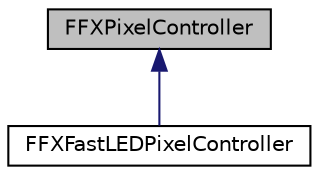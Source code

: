 digraph "FFXPixelController"
{
 // LATEX_PDF_SIZE
  edge [fontname="Helvetica",fontsize="10",labelfontname="Helvetica",labelfontsize="10"];
  node [fontname="Helvetica",fontsize="10",shape=record];
  Node1 [label="FFXPixelController",height=0.2,width=0.4,color="black", fillcolor="grey75", style="filled", fontcolor="black",tooltip=" "];
  Node1 -> Node2 [dir="back",color="midnightblue",fontsize="10",style="solid",fontname="Helvetica"];
  Node2 [label="FFXFastLEDPixelController",height=0.2,width=0.4,color="black", fillcolor="white", style="filled",URL="$class_f_f_x_fast_l_e_d_pixel_controller.html",tooltip=" "];
}
